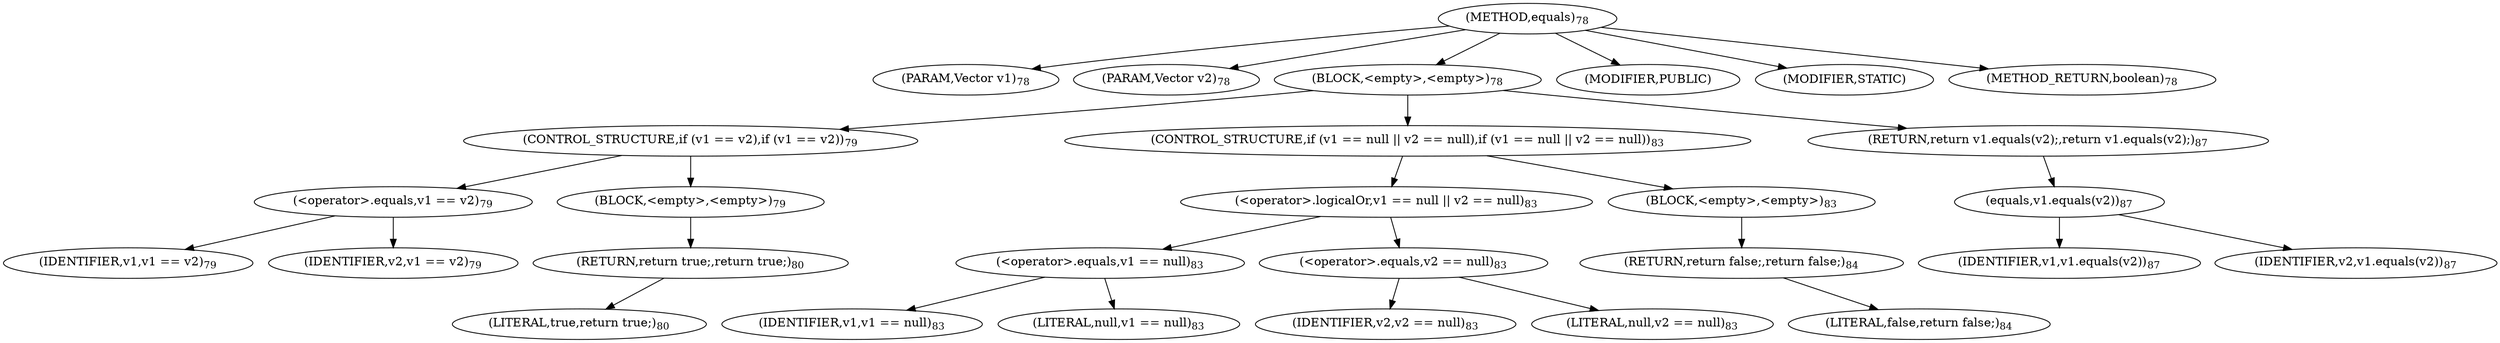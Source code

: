 digraph "equals" {  
"31" [label = <(METHOD,equals)<SUB>78</SUB>> ]
"32" [label = <(PARAM,Vector v1)<SUB>78</SUB>> ]
"33" [label = <(PARAM,Vector v2)<SUB>78</SUB>> ]
"34" [label = <(BLOCK,&lt;empty&gt;,&lt;empty&gt;)<SUB>78</SUB>> ]
"35" [label = <(CONTROL_STRUCTURE,if (v1 == v2),if (v1 == v2))<SUB>79</SUB>> ]
"36" [label = <(&lt;operator&gt;.equals,v1 == v2)<SUB>79</SUB>> ]
"37" [label = <(IDENTIFIER,v1,v1 == v2)<SUB>79</SUB>> ]
"38" [label = <(IDENTIFIER,v2,v1 == v2)<SUB>79</SUB>> ]
"39" [label = <(BLOCK,&lt;empty&gt;,&lt;empty&gt;)<SUB>79</SUB>> ]
"40" [label = <(RETURN,return true;,return true;)<SUB>80</SUB>> ]
"41" [label = <(LITERAL,true,return true;)<SUB>80</SUB>> ]
"42" [label = <(CONTROL_STRUCTURE,if (v1 == null || v2 == null),if (v1 == null || v2 == null))<SUB>83</SUB>> ]
"43" [label = <(&lt;operator&gt;.logicalOr,v1 == null || v2 == null)<SUB>83</SUB>> ]
"44" [label = <(&lt;operator&gt;.equals,v1 == null)<SUB>83</SUB>> ]
"45" [label = <(IDENTIFIER,v1,v1 == null)<SUB>83</SUB>> ]
"46" [label = <(LITERAL,null,v1 == null)<SUB>83</SUB>> ]
"47" [label = <(&lt;operator&gt;.equals,v2 == null)<SUB>83</SUB>> ]
"48" [label = <(IDENTIFIER,v2,v2 == null)<SUB>83</SUB>> ]
"49" [label = <(LITERAL,null,v2 == null)<SUB>83</SUB>> ]
"50" [label = <(BLOCK,&lt;empty&gt;,&lt;empty&gt;)<SUB>83</SUB>> ]
"51" [label = <(RETURN,return false;,return false;)<SUB>84</SUB>> ]
"52" [label = <(LITERAL,false,return false;)<SUB>84</SUB>> ]
"53" [label = <(RETURN,return v1.equals(v2);,return v1.equals(v2);)<SUB>87</SUB>> ]
"54" [label = <(equals,v1.equals(v2))<SUB>87</SUB>> ]
"55" [label = <(IDENTIFIER,v1,v1.equals(v2))<SUB>87</SUB>> ]
"56" [label = <(IDENTIFIER,v2,v1.equals(v2))<SUB>87</SUB>> ]
"57" [label = <(MODIFIER,PUBLIC)> ]
"58" [label = <(MODIFIER,STATIC)> ]
"59" [label = <(METHOD_RETURN,boolean)<SUB>78</SUB>> ]
  "31" -> "32" 
  "31" -> "33" 
  "31" -> "34" 
  "31" -> "57" 
  "31" -> "58" 
  "31" -> "59" 
  "34" -> "35" 
  "34" -> "42" 
  "34" -> "53" 
  "35" -> "36" 
  "35" -> "39" 
  "36" -> "37" 
  "36" -> "38" 
  "39" -> "40" 
  "40" -> "41" 
  "42" -> "43" 
  "42" -> "50" 
  "43" -> "44" 
  "43" -> "47" 
  "44" -> "45" 
  "44" -> "46" 
  "47" -> "48" 
  "47" -> "49" 
  "50" -> "51" 
  "51" -> "52" 
  "53" -> "54" 
  "54" -> "55" 
  "54" -> "56" 
}
